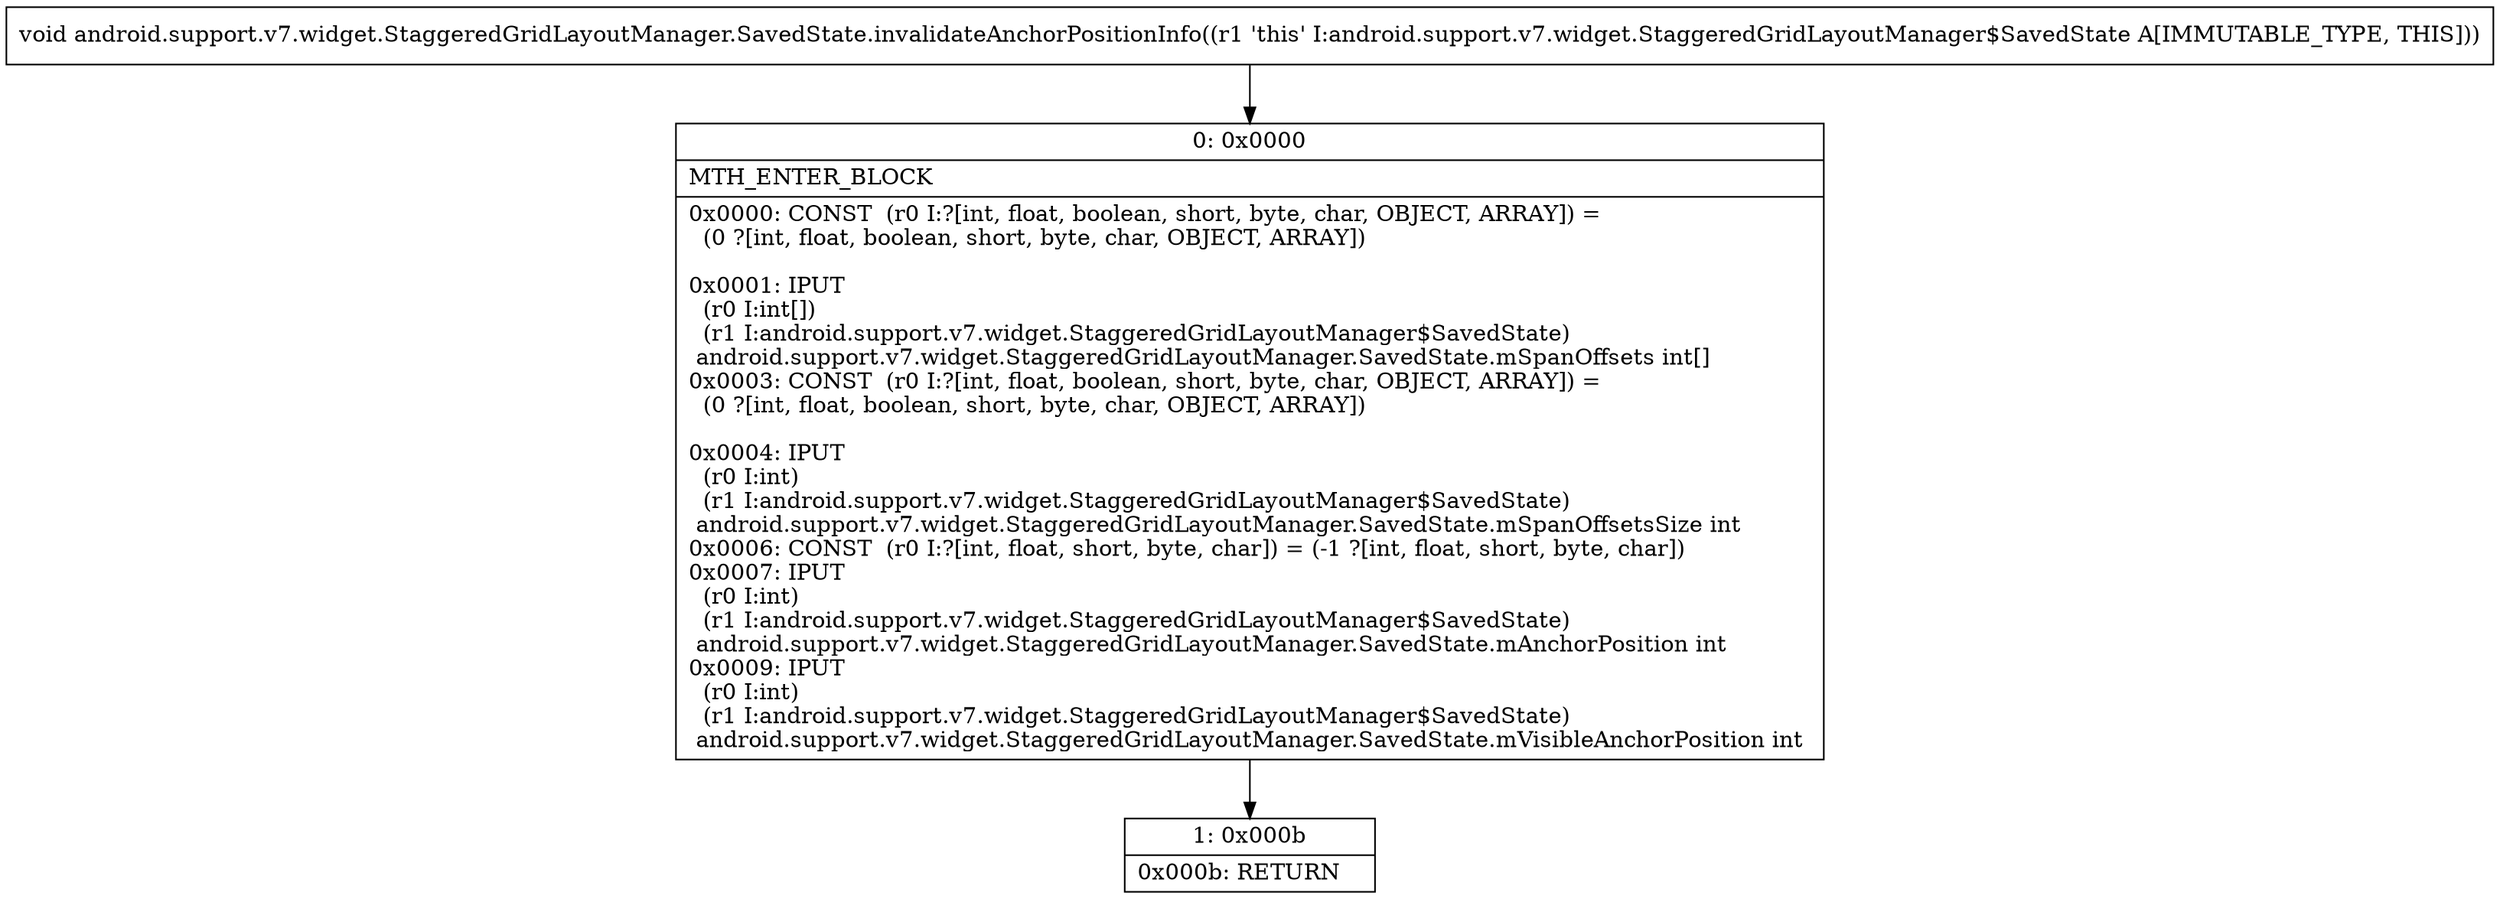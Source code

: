 digraph "CFG forandroid.support.v7.widget.StaggeredGridLayoutManager.SavedState.invalidateAnchorPositionInfo()V" {
Node_0 [shape=record,label="{0\:\ 0x0000|MTH_ENTER_BLOCK\l|0x0000: CONST  (r0 I:?[int, float, boolean, short, byte, char, OBJECT, ARRAY]) = \l  (0 ?[int, float, boolean, short, byte, char, OBJECT, ARRAY])\l \l0x0001: IPUT  \l  (r0 I:int[])\l  (r1 I:android.support.v7.widget.StaggeredGridLayoutManager$SavedState)\l android.support.v7.widget.StaggeredGridLayoutManager.SavedState.mSpanOffsets int[] \l0x0003: CONST  (r0 I:?[int, float, boolean, short, byte, char, OBJECT, ARRAY]) = \l  (0 ?[int, float, boolean, short, byte, char, OBJECT, ARRAY])\l \l0x0004: IPUT  \l  (r0 I:int)\l  (r1 I:android.support.v7.widget.StaggeredGridLayoutManager$SavedState)\l android.support.v7.widget.StaggeredGridLayoutManager.SavedState.mSpanOffsetsSize int \l0x0006: CONST  (r0 I:?[int, float, short, byte, char]) = (\-1 ?[int, float, short, byte, char]) \l0x0007: IPUT  \l  (r0 I:int)\l  (r1 I:android.support.v7.widget.StaggeredGridLayoutManager$SavedState)\l android.support.v7.widget.StaggeredGridLayoutManager.SavedState.mAnchorPosition int \l0x0009: IPUT  \l  (r0 I:int)\l  (r1 I:android.support.v7.widget.StaggeredGridLayoutManager$SavedState)\l android.support.v7.widget.StaggeredGridLayoutManager.SavedState.mVisibleAnchorPosition int \l}"];
Node_1 [shape=record,label="{1\:\ 0x000b|0x000b: RETURN   \l}"];
MethodNode[shape=record,label="{void android.support.v7.widget.StaggeredGridLayoutManager.SavedState.invalidateAnchorPositionInfo((r1 'this' I:android.support.v7.widget.StaggeredGridLayoutManager$SavedState A[IMMUTABLE_TYPE, THIS])) }"];
MethodNode -> Node_0;
Node_0 -> Node_1;
}

